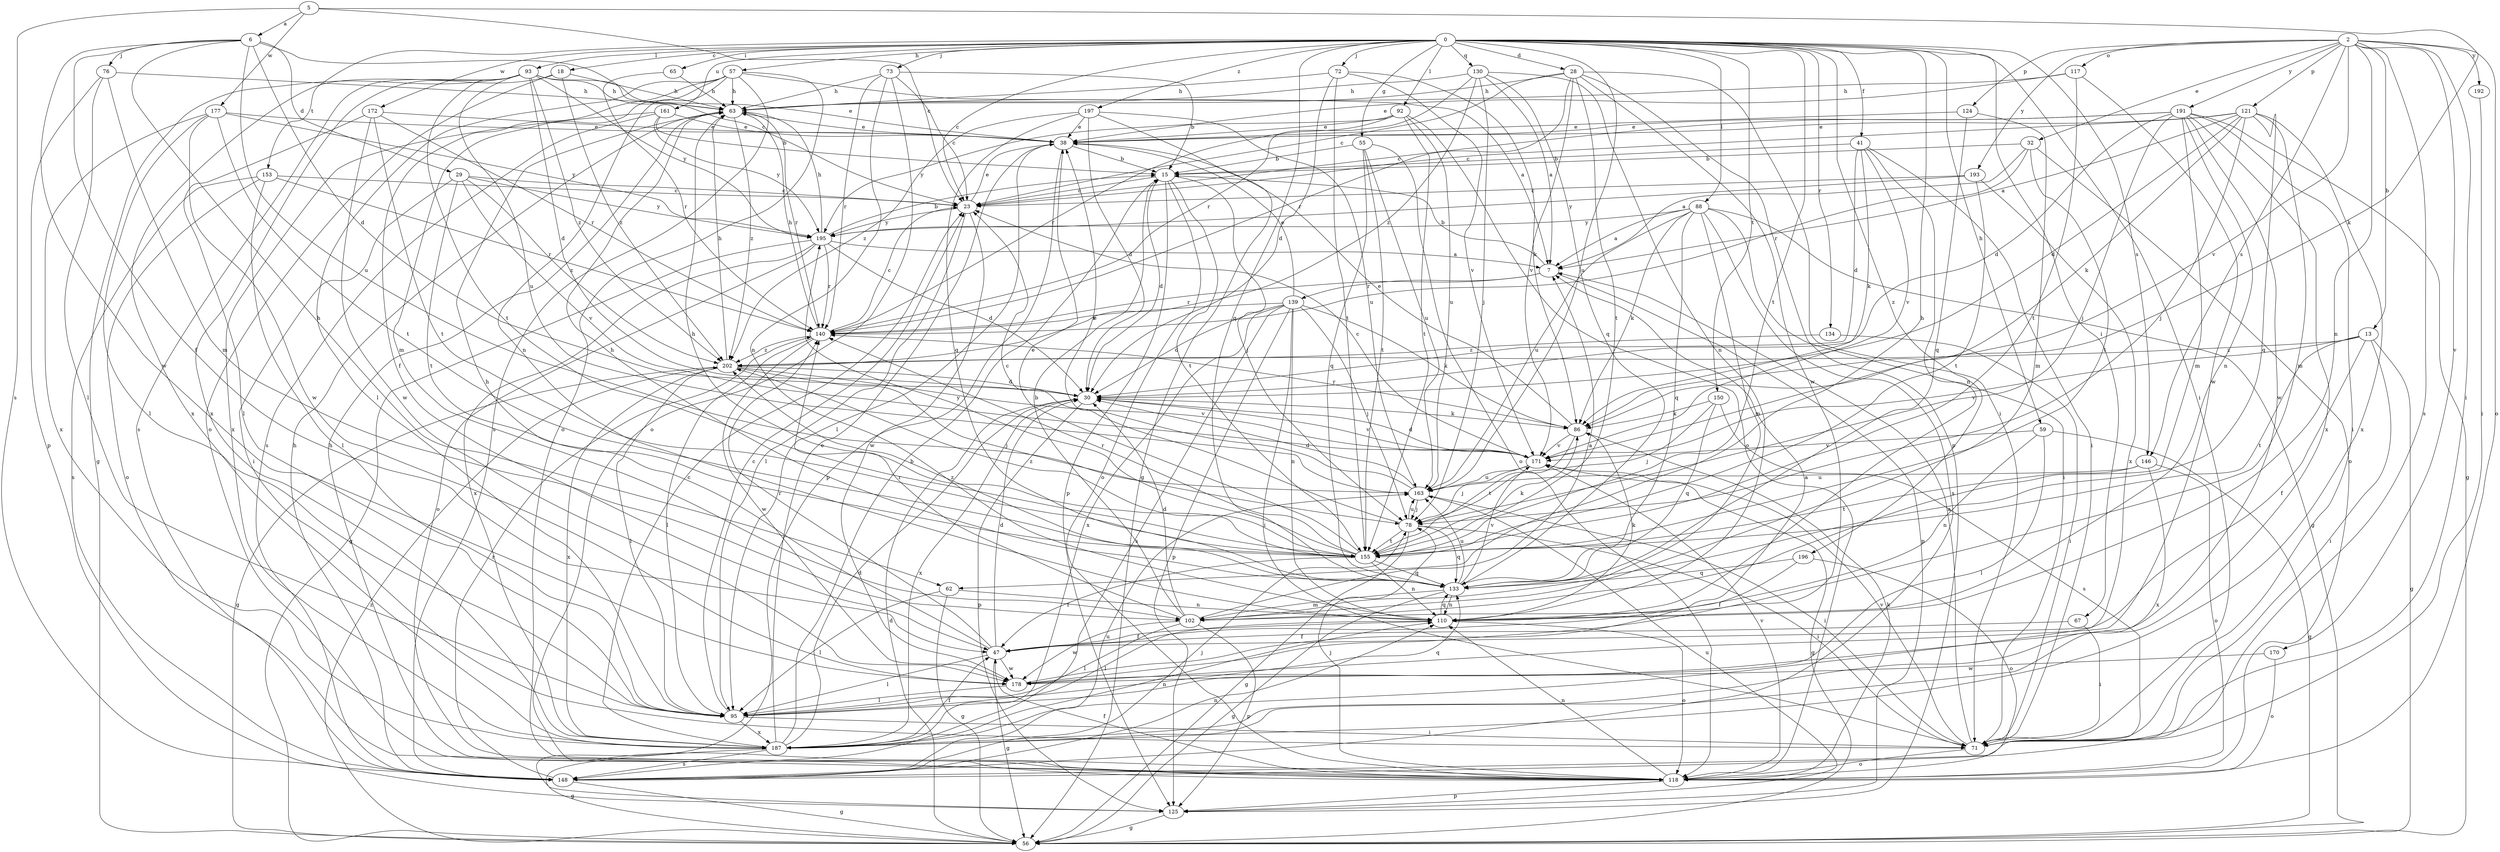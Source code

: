 strict digraph  {
0;
2;
5;
6;
7;
13;
15;
18;
23;
28;
29;
30;
32;
38;
41;
47;
55;
56;
57;
59;
62;
63;
65;
67;
71;
72;
73;
76;
78;
86;
88;
92;
93;
95;
102;
110;
117;
118;
121;
124;
125;
130;
133;
134;
139;
140;
146;
148;
150;
153;
155;
161;
163;
170;
171;
172;
177;
178;
187;
191;
192;
193;
195;
196;
197;
202;
0 -> 18  [label=c];
0 -> 23  [label=c];
0 -> 28  [label=d];
0 -> 41  [label=f];
0 -> 55  [label=g];
0 -> 57  [label=h];
0 -> 59  [label=h];
0 -> 62  [label=h];
0 -> 65  [label=i];
0 -> 67  [label=i];
0 -> 71  [label=i];
0 -> 72  [label=j];
0 -> 73  [label=j];
0 -> 88  [label=l];
0 -> 92  [label=l];
0 -> 93  [label=l];
0 -> 130  [label=q];
0 -> 133  [label=q];
0 -> 134  [label=r];
0 -> 146  [label=s];
0 -> 150  [label=t];
0 -> 153  [label=t];
0 -> 155  [label=t];
0 -> 161  [label=u];
0 -> 163  [label=u];
0 -> 172  [label=w];
0 -> 196  [label=z];
0 -> 197  [label=z];
2 -> 13  [label=b];
2 -> 32  [label=e];
2 -> 71  [label=i];
2 -> 110  [label=n];
2 -> 117  [label=o];
2 -> 118  [label=o];
2 -> 121  [label=p];
2 -> 124  [label=p];
2 -> 146  [label=s];
2 -> 148  [label=s];
2 -> 170  [label=v];
2 -> 171  [label=v];
2 -> 191  [label=y];
2 -> 192  [label=y];
2 -> 193  [label=y];
5 -> 6  [label=a];
5 -> 23  [label=c];
5 -> 86  [label=k];
5 -> 148  [label=s];
5 -> 177  [label=w];
6 -> 23  [label=c];
6 -> 29  [label=d];
6 -> 30  [label=d];
6 -> 47  [label=f];
6 -> 62  [label=h];
6 -> 76  [label=j];
6 -> 163  [label=u];
6 -> 178  [label=w];
7 -> 15  [label=b];
7 -> 125  [label=p];
7 -> 139  [label=r];
7 -> 140  [label=r];
13 -> 47  [label=f];
13 -> 56  [label=g];
13 -> 71  [label=i];
13 -> 155  [label=t];
13 -> 171  [label=v];
13 -> 202  [label=z];
15 -> 23  [label=c];
15 -> 30  [label=d];
15 -> 78  [label=j];
15 -> 118  [label=o];
15 -> 125  [label=p];
15 -> 155  [label=t];
18 -> 63  [label=h];
18 -> 118  [label=o];
18 -> 187  [label=x];
18 -> 202  [label=z];
23 -> 38  [label=e];
23 -> 95  [label=l];
23 -> 178  [label=w];
23 -> 195  [label=y];
28 -> 23  [label=c];
28 -> 63  [label=h];
28 -> 71  [label=i];
28 -> 125  [label=p];
28 -> 140  [label=r];
28 -> 155  [label=t];
28 -> 171  [label=v];
28 -> 178  [label=w];
29 -> 23  [label=c];
29 -> 71  [label=i];
29 -> 155  [label=t];
29 -> 171  [label=v];
29 -> 195  [label=y];
29 -> 202  [label=z];
30 -> 86  [label=k];
30 -> 125  [label=p];
30 -> 171  [label=v];
30 -> 187  [label=x];
32 -> 7  [label=a];
32 -> 15  [label=b];
32 -> 118  [label=o];
32 -> 140  [label=r];
32 -> 155  [label=t];
38 -> 15  [label=b];
38 -> 95  [label=l];
38 -> 125  [label=p];
41 -> 15  [label=b];
41 -> 30  [label=d];
41 -> 71  [label=i];
41 -> 86  [label=k];
41 -> 110  [label=n];
41 -> 171  [label=v];
47 -> 30  [label=d];
47 -> 56  [label=g];
47 -> 63  [label=h];
47 -> 95  [label=l];
47 -> 140  [label=r];
47 -> 178  [label=w];
55 -> 15  [label=b];
55 -> 118  [label=o];
55 -> 133  [label=q];
55 -> 155  [label=t];
55 -> 163  [label=u];
56 -> 30  [label=d];
56 -> 202  [label=z];
57 -> 7  [label=a];
57 -> 47  [label=f];
57 -> 63  [label=h];
57 -> 95  [label=l];
57 -> 102  [label=m];
57 -> 110  [label=n];
57 -> 118  [label=o];
57 -> 148  [label=s];
59 -> 56  [label=g];
59 -> 95  [label=l];
59 -> 110  [label=n];
59 -> 171  [label=v];
62 -> 56  [label=g];
62 -> 95  [label=l];
62 -> 110  [label=n];
63 -> 38  [label=e];
63 -> 140  [label=r];
63 -> 202  [label=z];
65 -> 63  [label=h];
65 -> 140  [label=r];
67 -> 47  [label=f];
67 -> 71  [label=i];
71 -> 7  [label=a];
71 -> 118  [label=o];
71 -> 171  [label=v];
72 -> 30  [label=d];
72 -> 63  [label=h];
72 -> 86  [label=k];
72 -> 155  [label=t];
72 -> 171  [label=v];
73 -> 15  [label=b];
73 -> 23  [label=c];
73 -> 63  [label=h];
73 -> 110  [label=n];
73 -> 118  [label=o];
73 -> 140  [label=r];
76 -> 63  [label=h];
76 -> 95  [label=l];
76 -> 102  [label=m];
76 -> 125  [label=p];
78 -> 23  [label=c];
78 -> 56  [label=g];
78 -> 71  [label=i];
78 -> 133  [label=q];
78 -> 155  [label=t];
78 -> 163  [label=u];
86 -> 38  [label=e];
86 -> 140  [label=r];
86 -> 155  [label=t];
86 -> 171  [label=v];
88 -> 7  [label=a];
88 -> 56  [label=g];
88 -> 71  [label=i];
88 -> 86  [label=k];
88 -> 102  [label=m];
88 -> 133  [label=q];
88 -> 148  [label=s];
88 -> 163  [label=u];
88 -> 195  [label=y];
92 -> 38  [label=e];
92 -> 118  [label=o];
92 -> 140  [label=r];
92 -> 155  [label=t];
92 -> 163  [label=u];
92 -> 195  [label=y];
93 -> 30  [label=d];
93 -> 38  [label=e];
93 -> 56  [label=g];
93 -> 63  [label=h];
93 -> 148  [label=s];
93 -> 155  [label=t];
93 -> 163  [label=u];
93 -> 187  [label=x];
93 -> 195  [label=y];
93 -> 202  [label=z];
95 -> 23  [label=c];
95 -> 71  [label=i];
95 -> 133  [label=q];
95 -> 187  [label=x];
102 -> 7  [label=a];
102 -> 15  [label=b];
102 -> 30  [label=d];
102 -> 95  [label=l];
102 -> 125  [label=p];
102 -> 140  [label=r];
102 -> 178  [label=w];
110 -> 47  [label=f];
110 -> 86  [label=k];
110 -> 95  [label=l];
110 -> 118  [label=o];
110 -> 133  [label=q];
117 -> 38  [label=e];
117 -> 63  [label=h];
117 -> 155  [label=t];
117 -> 178  [label=w];
118 -> 47  [label=f];
118 -> 63  [label=h];
118 -> 78  [label=j];
118 -> 86  [label=k];
118 -> 110  [label=n];
118 -> 125  [label=p];
118 -> 171  [label=v];
121 -> 7  [label=a];
121 -> 23  [label=c];
121 -> 30  [label=d];
121 -> 38  [label=e];
121 -> 78  [label=j];
121 -> 86  [label=k];
121 -> 102  [label=m];
121 -> 133  [label=q];
121 -> 187  [label=x];
124 -> 38  [label=e];
124 -> 102  [label=m];
124 -> 133  [label=q];
125 -> 56  [label=g];
125 -> 163  [label=u];
130 -> 7  [label=a];
130 -> 63  [label=h];
130 -> 78  [label=j];
130 -> 110  [label=n];
130 -> 133  [label=q];
130 -> 140  [label=r];
130 -> 202  [label=z];
133 -> 56  [label=g];
133 -> 63  [label=h];
133 -> 102  [label=m];
133 -> 110  [label=n];
133 -> 163  [label=u];
133 -> 171  [label=v];
133 -> 202  [label=z];
134 -> 71  [label=i];
134 -> 202  [label=z];
139 -> 30  [label=d];
139 -> 38  [label=e];
139 -> 71  [label=i];
139 -> 78  [label=j];
139 -> 86  [label=k];
139 -> 110  [label=n];
139 -> 125  [label=p];
139 -> 140  [label=r];
139 -> 148  [label=s];
139 -> 187  [label=x];
140 -> 23  [label=c];
140 -> 63  [label=h];
140 -> 95  [label=l];
140 -> 178  [label=w];
140 -> 202  [label=z];
146 -> 118  [label=o];
146 -> 155  [label=t];
146 -> 163  [label=u];
146 -> 187  [label=x];
148 -> 56  [label=g];
148 -> 63  [label=h];
148 -> 78  [label=j];
148 -> 110  [label=n];
148 -> 140  [label=r];
148 -> 163  [label=u];
150 -> 78  [label=j];
150 -> 86  [label=k];
150 -> 133  [label=q];
150 -> 148  [label=s];
153 -> 23  [label=c];
153 -> 95  [label=l];
153 -> 118  [label=o];
153 -> 140  [label=r];
153 -> 148  [label=s];
155 -> 38  [label=e];
155 -> 47  [label=f];
155 -> 63  [label=h];
155 -> 86  [label=k];
155 -> 110  [label=n];
155 -> 133  [label=q];
155 -> 140  [label=r];
155 -> 195  [label=y];
155 -> 202  [label=z];
161 -> 15  [label=b];
161 -> 38  [label=e];
161 -> 148  [label=s];
161 -> 187  [label=x];
161 -> 195  [label=y];
163 -> 30  [label=d];
163 -> 38  [label=e];
163 -> 71  [label=i];
163 -> 78  [label=j];
170 -> 118  [label=o];
170 -> 178  [label=w];
171 -> 23  [label=c];
171 -> 30  [label=d];
171 -> 56  [label=g];
171 -> 78  [label=j];
171 -> 163  [label=u];
172 -> 38  [label=e];
172 -> 95  [label=l];
172 -> 140  [label=r];
172 -> 155  [label=t];
172 -> 178  [label=w];
177 -> 38  [label=e];
177 -> 95  [label=l];
177 -> 155  [label=t];
177 -> 178  [label=w];
177 -> 187  [label=x];
177 -> 195  [label=y];
178 -> 7  [label=a];
178 -> 95  [label=l];
187 -> 15  [label=b];
187 -> 23  [label=c];
187 -> 30  [label=d];
187 -> 38  [label=e];
187 -> 47  [label=f];
187 -> 56  [label=g];
187 -> 110  [label=n];
187 -> 148  [label=s];
191 -> 23  [label=c];
191 -> 30  [label=d];
191 -> 38  [label=e];
191 -> 56  [label=g];
191 -> 71  [label=i];
191 -> 78  [label=j];
191 -> 102  [label=m];
191 -> 110  [label=n];
191 -> 178  [label=w];
191 -> 187  [label=x];
192 -> 71  [label=i];
193 -> 23  [label=c];
193 -> 155  [label=t];
193 -> 187  [label=x];
193 -> 195  [label=y];
195 -> 7  [label=a];
195 -> 15  [label=b];
195 -> 30  [label=d];
195 -> 56  [label=g];
195 -> 63  [label=h];
195 -> 118  [label=o];
195 -> 140  [label=r];
195 -> 187  [label=x];
196 -> 47  [label=f];
196 -> 118  [label=o];
196 -> 133  [label=q];
197 -> 30  [label=d];
197 -> 38  [label=e];
197 -> 56  [label=g];
197 -> 133  [label=q];
197 -> 163  [label=u];
197 -> 202  [label=z];
202 -> 30  [label=d];
202 -> 56  [label=g];
202 -> 63  [label=h];
202 -> 78  [label=j];
202 -> 95  [label=l];
202 -> 171  [label=v];
202 -> 187  [label=x];
}
